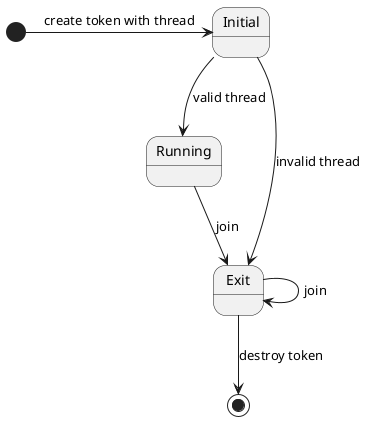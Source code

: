 @startuml


[*] -> Initial : create token with thread


Initial --> Running : valid thread
Initial --> Exit : invalid thread

Running --> Exit : join

Exit --> Exit : join
Exit --> [*] : destroy token


@enduml